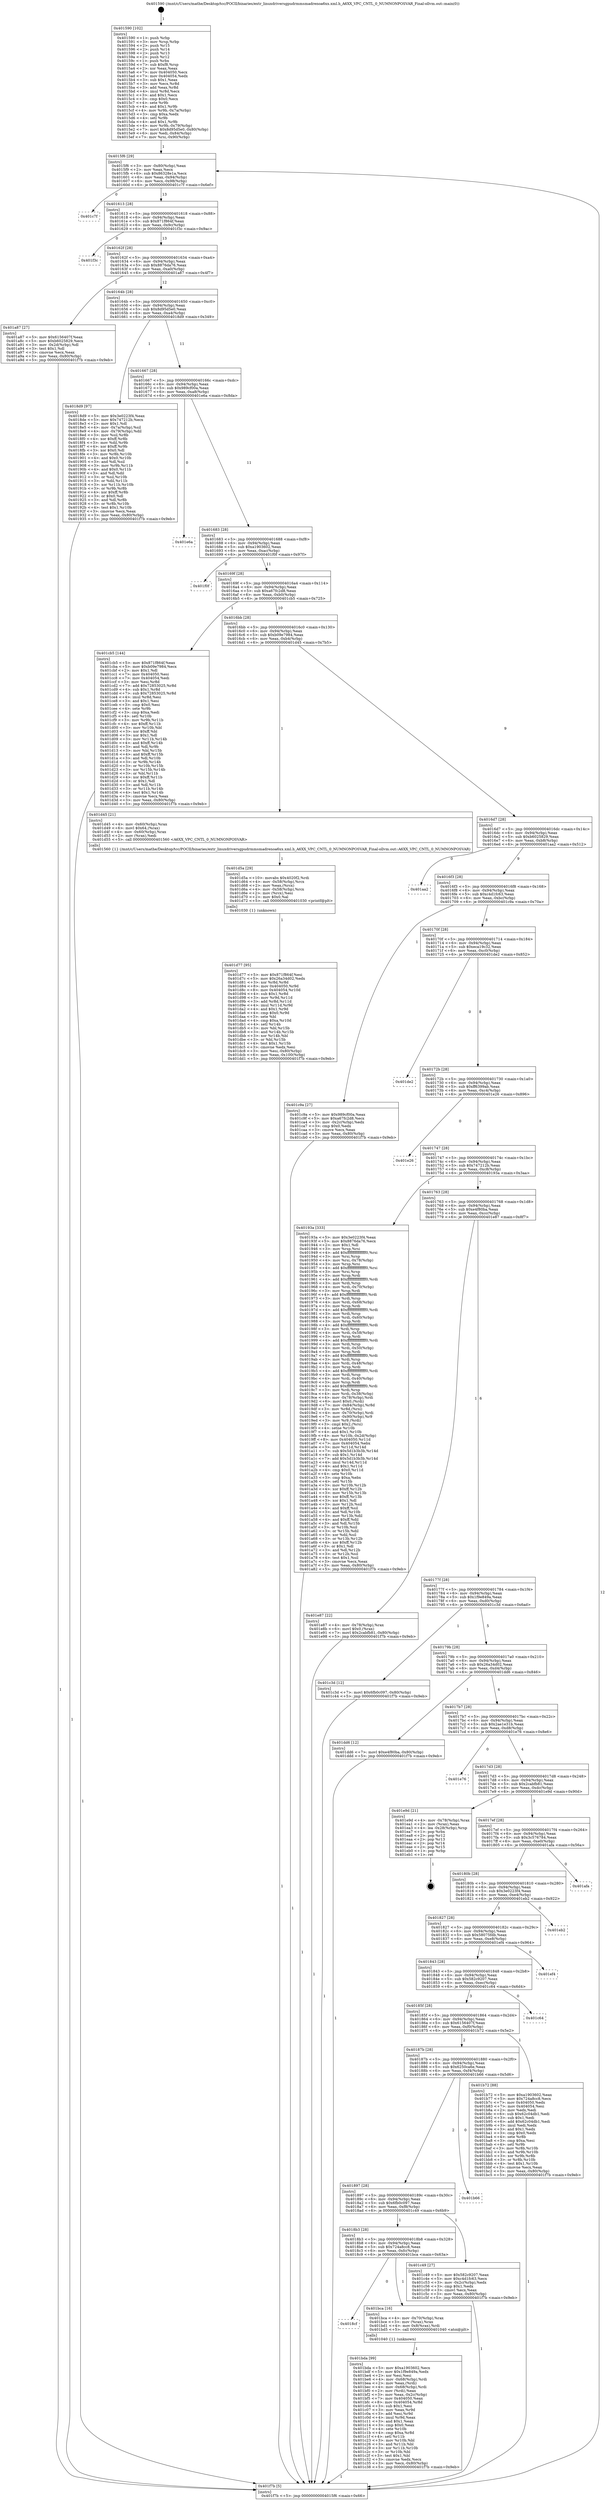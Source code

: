 digraph "0x401590" {
  label = "0x401590 (/mnt/c/Users/mathe/Desktop/tcc/POCII/binaries/extr_linuxdriversgpudrmmsmadrenoa6xx.xml.h_A6XX_VPC_CNTL_0_NUMNONPOSVAR_Final-ollvm.out::main(0))"
  labelloc = "t"
  node[shape=record]

  Entry [label="",width=0.3,height=0.3,shape=circle,fillcolor=black,style=filled]
  "0x4015f6" [label="{
     0x4015f6 [29]\l
     | [instrs]\l
     &nbsp;&nbsp;0x4015f6 \<+3\>: mov -0x80(%rbp),%eax\l
     &nbsp;&nbsp;0x4015f9 \<+2\>: mov %eax,%ecx\l
     &nbsp;&nbsp;0x4015fb \<+6\>: sub $0x86328e1a,%ecx\l
     &nbsp;&nbsp;0x401601 \<+6\>: mov %eax,-0x94(%rbp)\l
     &nbsp;&nbsp;0x401607 \<+6\>: mov %ecx,-0x98(%rbp)\l
     &nbsp;&nbsp;0x40160d \<+6\>: je 0000000000401c7f \<main+0x6ef\>\l
  }"]
  "0x401c7f" [label="{
     0x401c7f\l
  }", style=dashed]
  "0x401613" [label="{
     0x401613 [28]\l
     | [instrs]\l
     &nbsp;&nbsp;0x401613 \<+5\>: jmp 0000000000401618 \<main+0x88\>\l
     &nbsp;&nbsp;0x401618 \<+6\>: mov -0x94(%rbp),%eax\l
     &nbsp;&nbsp;0x40161e \<+5\>: sub $0x871f864f,%eax\l
     &nbsp;&nbsp;0x401623 \<+6\>: mov %eax,-0x9c(%rbp)\l
     &nbsp;&nbsp;0x401629 \<+6\>: je 0000000000401f3c \<main+0x9ac\>\l
  }"]
  Exit [label="",width=0.3,height=0.3,shape=circle,fillcolor=black,style=filled,peripheries=2]
  "0x401f3c" [label="{
     0x401f3c\l
  }", style=dashed]
  "0x40162f" [label="{
     0x40162f [28]\l
     | [instrs]\l
     &nbsp;&nbsp;0x40162f \<+5\>: jmp 0000000000401634 \<main+0xa4\>\l
     &nbsp;&nbsp;0x401634 \<+6\>: mov -0x94(%rbp),%eax\l
     &nbsp;&nbsp;0x40163a \<+5\>: sub $0x8876da76,%eax\l
     &nbsp;&nbsp;0x40163f \<+6\>: mov %eax,-0xa0(%rbp)\l
     &nbsp;&nbsp;0x401645 \<+6\>: je 0000000000401a87 \<main+0x4f7\>\l
  }"]
  "0x401d77" [label="{
     0x401d77 [95]\l
     | [instrs]\l
     &nbsp;&nbsp;0x401d77 \<+5\>: mov $0x871f864f,%esi\l
     &nbsp;&nbsp;0x401d7c \<+5\>: mov $0x26a34d02,%edx\l
     &nbsp;&nbsp;0x401d81 \<+3\>: xor %r8d,%r8d\l
     &nbsp;&nbsp;0x401d84 \<+8\>: mov 0x404050,%r9d\l
     &nbsp;&nbsp;0x401d8c \<+8\>: mov 0x404054,%r10d\l
     &nbsp;&nbsp;0x401d94 \<+4\>: sub $0x1,%r8d\l
     &nbsp;&nbsp;0x401d98 \<+3\>: mov %r9d,%r11d\l
     &nbsp;&nbsp;0x401d9b \<+3\>: add %r8d,%r11d\l
     &nbsp;&nbsp;0x401d9e \<+4\>: imul %r11d,%r9d\l
     &nbsp;&nbsp;0x401da2 \<+4\>: and $0x1,%r9d\l
     &nbsp;&nbsp;0x401da6 \<+4\>: cmp $0x0,%r9d\l
     &nbsp;&nbsp;0x401daa \<+3\>: sete %bl\l
     &nbsp;&nbsp;0x401dad \<+4\>: cmp $0xa,%r10d\l
     &nbsp;&nbsp;0x401db1 \<+4\>: setl %r14b\l
     &nbsp;&nbsp;0x401db5 \<+3\>: mov %bl,%r15b\l
     &nbsp;&nbsp;0x401db8 \<+3\>: and %r14b,%r15b\l
     &nbsp;&nbsp;0x401dbb \<+3\>: xor %r14b,%bl\l
     &nbsp;&nbsp;0x401dbe \<+3\>: or %bl,%r15b\l
     &nbsp;&nbsp;0x401dc1 \<+4\>: test $0x1,%r15b\l
     &nbsp;&nbsp;0x401dc5 \<+3\>: cmovne %edx,%esi\l
     &nbsp;&nbsp;0x401dc8 \<+3\>: mov %esi,-0x80(%rbp)\l
     &nbsp;&nbsp;0x401dcb \<+6\>: mov %eax,-0x100(%rbp)\l
     &nbsp;&nbsp;0x401dd1 \<+5\>: jmp 0000000000401f7b \<main+0x9eb\>\l
  }"]
  "0x401a87" [label="{
     0x401a87 [27]\l
     | [instrs]\l
     &nbsp;&nbsp;0x401a87 \<+5\>: mov $0x6156407f,%eax\l
     &nbsp;&nbsp;0x401a8c \<+5\>: mov $0xb6025829,%ecx\l
     &nbsp;&nbsp;0x401a91 \<+3\>: mov -0x2d(%rbp),%dl\l
     &nbsp;&nbsp;0x401a94 \<+3\>: test $0x1,%dl\l
     &nbsp;&nbsp;0x401a97 \<+3\>: cmovne %ecx,%eax\l
     &nbsp;&nbsp;0x401a9a \<+3\>: mov %eax,-0x80(%rbp)\l
     &nbsp;&nbsp;0x401a9d \<+5\>: jmp 0000000000401f7b \<main+0x9eb\>\l
  }"]
  "0x40164b" [label="{
     0x40164b [28]\l
     | [instrs]\l
     &nbsp;&nbsp;0x40164b \<+5\>: jmp 0000000000401650 \<main+0xc0\>\l
     &nbsp;&nbsp;0x401650 \<+6\>: mov -0x94(%rbp),%eax\l
     &nbsp;&nbsp;0x401656 \<+5\>: sub $0x8d95d5e0,%eax\l
     &nbsp;&nbsp;0x40165b \<+6\>: mov %eax,-0xa4(%rbp)\l
     &nbsp;&nbsp;0x401661 \<+6\>: je 00000000004018d9 \<main+0x349\>\l
  }"]
  "0x401d5a" [label="{
     0x401d5a [29]\l
     | [instrs]\l
     &nbsp;&nbsp;0x401d5a \<+10\>: movabs $0x4020f2,%rdi\l
     &nbsp;&nbsp;0x401d64 \<+4\>: mov -0x58(%rbp),%rcx\l
     &nbsp;&nbsp;0x401d68 \<+2\>: mov %eax,(%rcx)\l
     &nbsp;&nbsp;0x401d6a \<+4\>: mov -0x58(%rbp),%rcx\l
     &nbsp;&nbsp;0x401d6e \<+2\>: mov (%rcx),%esi\l
     &nbsp;&nbsp;0x401d70 \<+2\>: mov $0x0,%al\l
     &nbsp;&nbsp;0x401d72 \<+5\>: call 0000000000401030 \<printf@plt\>\l
     | [calls]\l
     &nbsp;&nbsp;0x401030 \{1\} (unknown)\l
  }"]
  "0x4018d9" [label="{
     0x4018d9 [97]\l
     | [instrs]\l
     &nbsp;&nbsp;0x4018d9 \<+5\>: mov $0x3e0223f4,%eax\l
     &nbsp;&nbsp;0x4018de \<+5\>: mov $0x747212b,%ecx\l
     &nbsp;&nbsp;0x4018e3 \<+2\>: mov $0x1,%dl\l
     &nbsp;&nbsp;0x4018e5 \<+4\>: mov -0x7a(%rbp),%sil\l
     &nbsp;&nbsp;0x4018e9 \<+4\>: mov -0x79(%rbp),%dil\l
     &nbsp;&nbsp;0x4018ed \<+3\>: mov %sil,%r8b\l
     &nbsp;&nbsp;0x4018f0 \<+4\>: xor $0xff,%r8b\l
     &nbsp;&nbsp;0x4018f4 \<+3\>: mov %dil,%r9b\l
     &nbsp;&nbsp;0x4018f7 \<+4\>: xor $0xff,%r9b\l
     &nbsp;&nbsp;0x4018fb \<+3\>: xor $0x0,%dl\l
     &nbsp;&nbsp;0x4018fe \<+3\>: mov %r8b,%r10b\l
     &nbsp;&nbsp;0x401901 \<+4\>: and $0x0,%r10b\l
     &nbsp;&nbsp;0x401905 \<+3\>: and %dl,%sil\l
     &nbsp;&nbsp;0x401908 \<+3\>: mov %r9b,%r11b\l
     &nbsp;&nbsp;0x40190b \<+4\>: and $0x0,%r11b\l
     &nbsp;&nbsp;0x40190f \<+3\>: and %dl,%dil\l
     &nbsp;&nbsp;0x401912 \<+3\>: or %sil,%r10b\l
     &nbsp;&nbsp;0x401915 \<+3\>: or %dil,%r11b\l
     &nbsp;&nbsp;0x401918 \<+3\>: xor %r11b,%r10b\l
     &nbsp;&nbsp;0x40191b \<+3\>: or %r9b,%r8b\l
     &nbsp;&nbsp;0x40191e \<+4\>: xor $0xff,%r8b\l
     &nbsp;&nbsp;0x401922 \<+3\>: or $0x0,%dl\l
     &nbsp;&nbsp;0x401925 \<+3\>: and %dl,%r8b\l
     &nbsp;&nbsp;0x401928 \<+3\>: or %r8b,%r10b\l
     &nbsp;&nbsp;0x40192b \<+4\>: test $0x1,%r10b\l
     &nbsp;&nbsp;0x40192f \<+3\>: cmovne %ecx,%eax\l
     &nbsp;&nbsp;0x401932 \<+3\>: mov %eax,-0x80(%rbp)\l
     &nbsp;&nbsp;0x401935 \<+5\>: jmp 0000000000401f7b \<main+0x9eb\>\l
  }"]
  "0x401667" [label="{
     0x401667 [28]\l
     | [instrs]\l
     &nbsp;&nbsp;0x401667 \<+5\>: jmp 000000000040166c \<main+0xdc\>\l
     &nbsp;&nbsp;0x40166c \<+6\>: mov -0x94(%rbp),%eax\l
     &nbsp;&nbsp;0x401672 \<+5\>: sub $0x989cf00a,%eax\l
     &nbsp;&nbsp;0x401677 \<+6\>: mov %eax,-0xa8(%rbp)\l
     &nbsp;&nbsp;0x40167d \<+6\>: je 0000000000401e6a \<main+0x8da\>\l
  }"]
  "0x401f7b" [label="{
     0x401f7b [5]\l
     | [instrs]\l
     &nbsp;&nbsp;0x401f7b \<+5\>: jmp 00000000004015f6 \<main+0x66\>\l
  }"]
  "0x401590" [label="{
     0x401590 [102]\l
     | [instrs]\l
     &nbsp;&nbsp;0x401590 \<+1\>: push %rbp\l
     &nbsp;&nbsp;0x401591 \<+3\>: mov %rsp,%rbp\l
     &nbsp;&nbsp;0x401594 \<+2\>: push %r15\l
     &nbsp;&nbsp;0x401596 \<+2\>: push %r14\l
     &nbsp;&nbsp;0x401598 \<+2\>: push %r13\l
     &nbsp;&nbsp;0x40159a \<+2\>: push %r12\l
     &nbsp;&nbsp;0x40159c \<+1\>: push %rbx\l
     &nbsp;&nbsp;0x40159d \<+7\>: sub $0xf8,%rsp\l
     &nbsp;&nbsp;0x4015a4 \<+2\>: xor %eax,%eax\l
     &nbsp;&nbsp;0x4015a6 \<+7\>: mov 0x404050,%ecx\l
     &nbsp;&nbsp;0x4015ad \<+7\>: mov 0x404054,%edx\l
     &nbsp;&nbsp;0x4015b4 \<+3\>: sub $0x1,%eax\l
     &nbsp;&nbsp;0x4015b7 \<+3\>: mov %ecx,%r8d\l
     &nbsp;&nbsp;0x4015ba \<+3\>: add %eax,%r8d\l
     &nbsp;&nbsp;0x4015bd \<+4\>: imul %r8d,%ecx\l
     &nbsp;&nbsp;0x4015c1 \<+3\>: and $0x1,%ecx\l
     &nbsp;&nbsp;0x4015c4 \<+3\>: cmp $0x0,%ecx\l
     &nbsp;&nbsp;0x4015c7 \<+4\>: sete %r9b\l
     &nbsp;&nbsp;0x4015cb \<+4\>: and $0x1,%r9b\l
     &nbsp;&nbsp;0x4015cf \<+4\>: mov %r9b,-0x7a(%rbp)\l
     &nbsp;&nbsp;0x4015d3 \<+3\>: cmp $0xa,%edx\l
     &nbsp;&nbsp;0x4015d6 \<+4\>: setl %r9b\l
     &nbsp;&nbsp;0x4015da \<+4\>: and $0x1,%r9b\l
     &nbsp;&nbsp;0x4015de \<+4\>: mov %r9b,-0x79(%rbp)\l
     &nbsp;&nbsp;0x4015e2 \<+7\>: movl $0x8d95d5e0,-0x80(%rbp)\l
     &nbsp;&nbsp;0x4015e9 \<+6\>: mov %edi,-0x84(%rbp)\l
     &nbsp;&nbsp;0x4015ef \<+7\>: mov %rsi,-0x90(%rbp)\l
  }"]
  "0x401bda" [label="{
     0x401bda [99]\l
     | [instrs]\l
     &nbsp;&nbsp;0x401bda \<+5\>: mov $0xa1903602,%ecx\l
     &nbsp;&nbsp;0x401bdf \<+5\>: mov $0x1f9e849a,%edx\l
     &nbsp;&nbsp;0x401be4 \<+2\>: xor %esi,%esi\l
     &nbsp;&nbsp;0x401be6 \<+4\>: mov -0x68(%rbp),%rdi\l
     &nbsp;&nbsp;0x401bea \<+2\>: mov %eax,(%rdi)\l
     &nbsp;&nbsp;0x401bec \<+4\>: mov -0x68(%rbp),%rdi\l
     &nbsp;&nbsp;0x401bf0 \<+2\>: mov (%rdi),%eax\l
     &nbsp;&nbsp;0x401bf2 \<+3\>: mov %eax,-0x2c(%rbp)\l
     &nbsp;&nbsp;0x401bf5 \<+7\>: mov 0x404050,%eax\l
     &nbsp;&nbsp;0x401bfc \<+8\>: mov 0x404054,%r8d\l
     &nbsp;&nbsp;0x401c04 \<+3\>: sub $0x1,%esi\l
     &nbsp;&nbsp;0x401c07 \<+3\>: mov %eax,%r9d\l
     &nbsp;&nbsp;0x401c0a \<+3\>: add %esi,%r9d\l
     &nbsp;&nbsp;0x401c0d \<+4\>: imul %r9d,%eax\l
     &nbsp;&nbsp;0x401c11 \<+3\>: and $0x1,%eax\l
     &nbsp;&nbsp;0x401c14 \<+3\>: cmp $0x0,%eax\l
     &nbsp;&nbsp;0x401c17 \<+4\>: sete %r10b\l
     &nbsp;&nbsp;0x401c1b \<+4\>: cmp $0xa,%r8d\l
     &nbsp;&nbsp;0x401c1f \<+4\>: setl %r11b\l
     &nbsp;&nbsp;0x401c23 \<+3\>: mov %r10b,%bl\l
     &nbsp;&nbsp;0x401c26 \<+3\>: and %r11b,%bl\l
     &nbsp;&nbsp;0x401c29 \<+3\>: xor %r11b,%r10b\l
     &nbsp;&nbsp;0x401c2c \<+3\>: or %r10b,%bl\l
     &nbsp;&nbsp;0x401c2f \<+3\>: test $0x1,%bl\l
     &nbsp;&nbsp;0x401c32 \<+3\>: cmovne %edx,%ecx\l
     &nbsp;&nbsp;0x401c35 \<+3\>: mov %ecx,-0x80(%rbp)\l
     &nbsp;&nbsp;0x401c38 \<+5\>: jmp 0000000000401f7b \<main+0x9eb\>\l
  }"]
  "0x401e6a" [label="{
     0x401e6a\l
  }", style=dashed]
  "0x401683" [label="{
     0x401683 [28]\l
     | [instrs]\l
     &nbsp;&nbsp;0x401683 \<+5\>: jmp 0000000000401688 \<main+0xf8\>\l
     &nbsp;&nbsp;0x401688 \<+6\>: mov -0x94(%rbp),%eax\l
     &nbsp;&nbsp;0x40168e \<+5\>: sub $0xa1903602,%eax\l
     &nbsp;&nbsp;0x401693 \<+6\>: mov %eax,-0xac(%rbp)\l
     &nbsp;&nbsp;0x401699 \<+6\>: je 0000000000401f0f \<main+0x97f\>\l
  }"]
  "0x4018cf" [label="{
     0x4018cf\l
  }", style=dashed]
  "0x401f0f" [label="{
     0x401f0f\l
  }", style=dashed]
  "0x40169f" [label="{
     0x40169f [28]\l
     | [instrs]\l
     &nbsp;&nbsp;0x40169f \<+5\>: jmp 00000000004016a4 \<main+0x114\>\l
     &nbsp;&nbsp;0x4016a4 \<+6\>: mov -0x94(%rbp),%eax\l
     &nbsp;&nbsp;0x4016aa \<+5\>: sub $0xa67fc2d8,%eax\l
     &nbsp;&nbsp;0x4016af \<+6\>: mov %eax,-0xb0(%rbp)\l
     &nbsp;&nbsp;0x4016b5 \<+6\>: je 0000000000401cb5 \<main+0x725\>\l
  }"]
  "0x401bca" [label="{
     0x401bca [16]\l
     | [instrs]\l
     &nbsp;&nbsp;0x401bca \<+4\>: mov -0x70(%rbp),%rax\l
     &nbsp;&nbsp;0x401bce \<+3\>: mov (%rax),%rax\l
     &nbsp;&nbsp;0x401bd1 \<+4\>: mov 0x8(%rax),%rdi\l
     &nbsp;&nbsp;0x401bd5 \<+5\>: call 0000000000401040 \<atoi@plt\>\l
     | [calls]\l
     &nbsp;&nbsp;0x401040 \{1\} (unknown)\l
  }"]
  "0x401cb5" [label="{
     0x401cb5 [144]\l
     | [instrs]\l
     &nbsp;&nbsp;0x401cb5 \<+5\>: mov $0x871f864f,%eax\l
     &nbsp;&nbsp;0x401cba \<+5\>: mov $0xb09e7984,%ecx\l
     &nbsp;&nbsp;0x401cbf \<+2\>: mov $0x1,%dl\l
     &nbsp;&nbsp;0x401cc1 \<+7\>: mov 0x404050,%esi\l
     &nbsp;&nbsp;0x401cc8 \<+7\>: mov 0x404054,%edi\l
     &nbsp;&nbsp;0x401ccf \<+3\>: mov %esi,%r8d\l
     &nbsp;&nbsp;0x401cd2 \<+7\>: add $0x72853025,%r8d\l
     &nbsp;&nbsp;0x401cd9 \<+4\>: sub $0x1,%r8d\l
     &nbsp;&nbsp;0x401cdd \<+7\>: sub $0x72853025,%r8d\l
     &nbsp;&nbsp;0x401ce4 \<+4\>: imul %r8d,%esi\l
     &nbsp;&nbsp;0x401ce8 \<+3\>: and $0x1,%esi\l
     &nbsp;&nbsp;0x401ceb \<+3\>: cmp $0x0,%esi\l
     &nbsp;&nbsp;0x401cee \<+4\>: sete %r9b\l
     &nbsp;&nbsp;0x401cf2 \<+3\>: cmp $0xa,%edi\l
     &nbsp;&nbsp;0x401cf5 \<+4\>: setl %r10b\l
     &nbsp;&nbsp;0x401cf9 \<+3\>: mov %r9b,%r11b\l
     &nbsp;&nbsp;0x401cfc \<+4\>: xor $0xff,%r11b\l
     &nbsp;&nbsp;0x401d00 \<+3\>: mov %r10b,%bl\l
     &nbsp;&nbsp;0x401d03 \<+3\>: xor $0xff,%bl\l
     &nbsp;&nbsp;0x401d06 \<+3\>: xor $0x1,%dl\l
     &nbsp;&nbsp;0x401d09 \<+3\>: mov %r11b,%r14b\l
     &nbsp;&nbsp;0x401d0c \<+4\>: and $0xff,%r14b\l
     &nbsp;&nbsp;0x401d10 \<+3\>: and %dl,%r9b\l
     &nbsp;&nbsp;0x401d13 \<+3\>: mov %bl,%r15b\l
     &nbsp;&nbsp;0x401d16 \<+4\>: and $0xff,%r15b\l
     &nbsp;&nbsp;0x401d1a \<+3\>: and %dl,%r10b\l
     &nbsp;&nbsp;0x401d1d \<+3\>: or %r9b,%r14b\l
     &nbsp;&nbsp;0x401d20 \<+3\>: or %r10b,%r15b\l
     &nbsp;&nbsp;0x401d23 \<+3\>: xor %r15b,%r14b\l
     &nbsp;&nbsp;0x401d26 \<+3\>: or %bl,%r11b\l
     &nbsp;&nbsp;0x401d29 \<+4\>: xor $0xff,%r11b\l
     &nbsp;&nbsp;0x401d2d \<+3\>: or $0x1,%dl\l
     &nbsp;&nbsp;0x401d30 \<+3\>: and %dl,%r11b\l
     &nbsp;&nbsp;0x401d33 \<+3\>: or %r11b,%r14b\l
     &nbsp;&nbsp;0x401d36 \<+4\>: test $0x1,%r14b\l
     &nbsp;&nbsp;0x401d3a \<+3\>: cmovne %ecx,%eax\l
     &nbsp;&nbsp;0x401d3d \<+3\>: mov %eax,-0x80(%rbp)\l
     &nbsp;&nbsp;0x401d40 \<+5\>: jmp 0000000000401f7b \<main+0x9eb\>\l
  }"]
  "0x4016bb" [label="{
     0x4016bb [28]\l
     | [instrs]\l
     &nbsp;&nbsp;0x4016bb \<+5\>: jmp 00000000004016c0 \<main+0x130\>\l
     &nbsp;&nbsp;0x4016c0 \<+6\>: mov -0x94(%rbp),%eax\l
     &nbsp;&nbsp;0x4016c6 \<+5\>: sub $0xb09e7984,%eax\l
     &nbsp;&nbsp;0x4016cb \<+6\>: mov %eax,-0xb4(%rbp)\l
     &nbsp;&nbsp;0x4016d1 \<+6\>: je 0000000000401d45 \<main+0x7b5\>\l
  }"]
  "0x4018b3" [label="{
     0x4018b3 [28]\l
     | [instrs]\l
     &nbsp;&nbsp;0x4018b3 \<+5\>: jmp 00000000004018b8 \<main+0x328\>\l
     &nbsp;&nbsp;0x4018b8 \<+6\>: mov -0x94(%rbp),%eax\l
     &nbsp;&nbsp;0x4018be \<+5\>: sub $0x724a8cc8,%eax\l
     &nbsp;&nbsp;0x4018c3 \<+6\>: mov %eax,-0xfc(%rbp)\l
     &nbsp;&nbsp;0x4018c9 \<+6\>: je 0000000000401bca \<main+0x63a\>\l
  }"]
  "0x401d45" [label="{
     0x401d45 [21]\l
     | [instrs]\l
     &nbsp;&nbsp;0x401d45 \<+4\>: mov -0x60(%rbp),%rax\l
     &nbsp;&nbsp;0x401d49 \<+6\>: movl $0x64,(%rax)\l
     &nbsp;&nbsp;0x401d4f \<+4\>: mov -0x60(%rbp),%rax\l
     &nbsp;&nbsp;0x401d53 \<+2\>: mov (%rax),%edi\l
     &nbsp;&nbsp;0x401d55 \<+5\>: call 0000000000401560 \<A6XX_VPC_CNTL_0_NUMNONPOSVAR\>\l
     | [calls]\l
     &nbsp;&nbsp;0x401560 \{1\} (/mnt/c/Users/mathe/Desktop/tcc/POCII/binaries/extr_linuxdriversgpudrmmsmadrenoa6xx.xml.h_A6XX_VPC_CNTL_0_NUMNONPOSVAR_Final-ollvm.out::A6XX_VPC_CNTL_0_NUMNONPOSVAR)\l
  }"]
  "0x4016d7" [label="{
     0x4016d7 [28]\l
     | [instrs]\l
     &nbsp;&nbsp;0x4016d7 \<+5\>: jmp 00000000004016dc \<main+0x14c\>\l
     &nbsp;&nbsp;0x4016dc \<+6\>: mov -0x94(%rbp),%eax\l
     &nbsp;&nbsp;0x4016e2 \<+5\>: sub $0xb6025829,%eax\l
     &nbsp;&nbsp;0x4016e7 \<+6\>: mov %eax,-0xb8(%rbp)\l
     &nbsp;&nbsp;0x4016ed \<+6\>: je 0000000000401aa2 \<main+0x512\>\l
  }"]
  "0x401c49" [label="{
     0x401c49 [27]\l
     | [instrs]\l
     &nbsp;&nbsp;0x401c49 \<+5\>: mov $0x582c9207,%eax\l
     &nbsp;&nbsp;0x401c4e \<+5\>: mov $0xc4d1fc63,%ecx\l
     &nbsp;&nbsp;0x401c53 \<+3\>: mov -0x2c(%rbp),%edx\l
     &nbsp;&nbsp;0x401c56 \<+3\>: cmp $0x1,%edx\l
     &nbsp;&nbsp;0x401c59 \<+3\>: cmovl %ecx,%eax\l
     &nbsp;&nbsp;0x401c5c \<+3\>: mov %eax,-0x80(%rbp)\l
     &nbsp;&nbsp;0x401c5f \<+5\>: jmp 0000000000401f7b \<main+0x9eb\>\l
  }"]
  "0x401aa2" [label="{
     0x401aa2\l
  }", style=dashed]
  "0x4016f3" [label="{
     0x4016f3 [28]\l
     | [instrs]\l
     &nbsp;&nbsp;0x4016f3 \<+5\>: jmp 00000000004016f8 \<main+0x168\>\l
     &nbsp;&nbsp;0x4016f8 \<+6\>: mov -0x94(%rbp),%eax\l
     &nbsp;&nbsp;0x4016fe \<+5\>: sub $0xc4d1fc63,%eax\l
     &nbsp;&nbsp;0x401703 \<+6\>: mov %eax,-0xbc(%rbp)\l
     &nbsp;&nbsp;0x401709 \<+6\>: je 0000000000401c9a \<main+0x70a\>\l
  }"]
  "0x401897" [label="{
     0x401897 [28]\l
     | [instrs]\l
     &nbsp;&nbsp;0x401897 \<+5\>: jmp 000000000040189c \<main+0x30c\>\l
     &nbsp;&nbsp;0x40189c \<+6\>: mov -0x94(%rbp),%eax\l
     &nbsp;&nbsp;0x4018a2 \<+5\>: sub $0x6fb0c097,%eax\l
     &nbsp;&nbsp;0x4018a7 \<+6\>: mov %eax,-0xf8(%rbp)\l
     &nbsp;&nbsp;0x4018ad \<+6\>: je 0000000000401c49 \<main+0x6b9\>\l
  }"]
  "0x401c9a" [label="{
     0x401c9a [27]\l
     | [instrs]\l
     &nbsp;&nbsp;0x401c9a \<+5\>: mov $0x989cf00a,%eax\l
     &nbsp;&nbsp;0x401c9f \<+5\>: mov $0xa67fc2d8,%ecx\l
     &nbsp;&nbsp;0x401ca4 \<+3\>: mov -0x2c(%rbp),%edx\l
     &nbsp;&nbsp;0x401ca7 \<+3\>: cmp $0x0,%edx\l
     &nbsp;&nbsp;0x401caa \<+3\>: cmove %ecx,%eax\l
     &nbsp;&nbsp;0x401cad \<+3\>: mov %eax,-0x80(%rbp)\l
     &nbsp;&nbsp;0x401cb0 \<+5\>: jmp 0000000000401f7b \<main+0x9eb\>\l
  }"]
  "0x40170f" [label="{
     0x40170f [28]\l
     | [instrs]\l
     &nbsp;&nbsp;0x40170f \<+5\>: jmp 0000000000401714 \<main+0x184\>\l
     &nbsp;&nbsp;0x401714 \<+6\>: mov -0x94(%rbp),%eax\l
     &nbsp;&nbsp;0x40171a \<+5\>: sub $0xeca19c32,%eax\l
     &nbsp;&nbsp;0x40171f \<+6\>: mov %eax,-0xc0(%rbp)\l
     &nbsp;&nbsp;0x401725 \<+6\>: je 0000000000401de2 \<main+0x852\>\l
  }"]
  "0x401b66" [label="{
     0x401b66\l
  }", style=dashed]
  "0x401de2" [label="{
     0x401de2\l
  }", style=dashed]
  "0x40172b" [label="{
     0x40172b [28]\l
     | [instrs]\l
     &nbsp;&nbsp;0x40172b \<+5\>: jmp 0000000000401730 \<main+0x1a0\>\l
     &nbsp;&nbsp;0x401730 \<+6\>: mov -0x94(%rbp),%eax\l
     &nbsp;&nbsp;0x401736 \<+5\>: sub $0xff6399ab,%eax\l
     &nbsp;&nbsp;0x40173b \<+6\>: mov %eax,-0xc4(%rbp)\l
     &nbsp;&nbsp;0x401741 \<+6\>: je 0000000000401e26 \<main+0x896\>\l
  }"]
  "0x40187b" [label="{
     0x40187b [28]\l
     | [instrs]\l
     &nbsp;&nbsp;0x40187b \<+5\>: jmp 0000000000401880 \<main+0x2f0\>\l
     &nbsp;&nbsp;0x401880 \<+6\>: mov -0x94(%rbp),%eax\l
     &nbsp;&nbsp;0x401886 \<+5\>: sub $0x6250ca6e,%eax\l
     &nbsp;&nbsp;0x40188b \<+6\>: mov %eax,-0xf4(%rbp)\l
     &nbsp;&nbsp;0x401891 \<+6\>: je 0000000000401b66 \<main+0x5d6\>\l
  }"]
  "0x401e26" [label="{
     0x401e26\l
  }", style=dashed]
  "0x401747" [label="{
     0x401747 [28]\l
     | [instrs]\l
     &nbsp;&nbsp;0x401747 \<+5\>: jmp 000000000040174c \<main+0x1bc\>\l
     &nbsp;&nbsp;0x40174c \<+6\>: mov -0x94(%rbp),%eax\l
     &nbsp;&nbsp;0x401752 \<+5\>: sub $0x747212b,%eax\l
     &nbsp;&nbsp;0x401757 \<+6\>: mov %eax,-0xc8(%rbp)\l
     &nbsp;&nbsp;0x40175d \<+6\>: je 000000000040193a \<main+0x3aa\>\l
  }"]
  "0x401b72" [label="{
     0x401b72 [88]\l
     | [instrs]\l
     &nbsp;&nbsp;0x401b72 \<+5\>: mov $0xa1903602,%eax\l
     &nbsp;&nbsp;0x401b77 \<+5\>: mov $0x724a8cc8,%ecx\l
     &nbsp;&nbsp;0x401b7c \<+7\>: mov 0x404050,%edx\l
     &nbsp;&nbsp;0x401b83 \<+7\>: mov 0x404054,%esi\l
     &nbsp;&nbsp;0x401b8a \<+2\>: mov %edx,%edi\l
     &nbsp;&nbsp;0x401b8c \<+6\>: sub $0x62c04db1,%edi\l
     &nbsp;&nbsp;0x401b92 \<+3\>: sub $0x1,%edi\l
     &nbsp;&nbsp;0x401b95 \<+6\>: add $0x62c04db1,%edi\l
     &nbsp;&nbsp;0x401b9b \<+3\>: imul %edi,%edx\l
     &nbsp;&nbsp;0x401b9e \<+3\>: and $0x1,%edx\l
     &nbsp;&nbsp;0x401ba1 \<+3\>: cmp $0x0,%edx\l
     &nbsp;&nbsp;0x401ba4 \<+4\>: sete %r8b\l
     &nbsp;&nbsp;0x401ba8 \<+3\>: cmp $0xa,%esi\l
     &nbsp;&nbsp;0x401bab \<+4\>: setl %r9b\l
     &nbsp;&nbsp;0x401baf \<+3\>: mov %r8b,%r10b\l
     &nbsp;&nbsp;0x401bb2 \<+3\>: and %r9b,%r10b\l
     &nbsp;&nbsp;0x401bb5 \<+3\>: xor %r9b,%r8b\l
     &nbsp;&nbsp;0x401bb8 \<+3\>: or %r8b,%r10b\l
     &nbsp;&nbsp;0x401bbb \<+4\>: test $0x1,%r10b\l
     &nbsp;&nbsp;0x401bbf \<+3\>: cmovne %ecx,%eax\l
     &nbsp;&nbsp;0x401bc2 \<+3\>: mov %eax,-0x80(%rbp)\l
     &nbsp;&nbsp;0x401bc5 \<+5\>: jmp 0000000000401f7b \<main+0x9eb\>\l
  }"]
  "0x40193a" [label="{
     0x40193a [333]\l
     | [instrs]\l
     &nbsp;&nbsp;0x40193a \<+5\>: mov $0x3e0223f4,%eax\l
     &nbsp;&nbsp;0x40193f \<+5\>: mov $0x8876da76,%ecx\l
     &nbsp;&nbsp;0x401944 \<+2\>: mov $0x1,%dl\l
     &nbsp;&nbsp;0x401946 \<+3\>: mov %rsp,%rsi\l
     &nbsp;&nbsp;0x401949 \<+4\>: add $0xfffffffffffffff0,%rsi\l
     &nbsp;&nbsp;0x40194d \<+3\>: mov %rsi,%rsp\l
     &nbsp;&nbsp;0x401950 \<+4\>: mov %rsi,-0x78(%rbp)\l
     &nbsp;&nbsp;0x401954 \<+3\>: mov %rsp,%rsi\l
     &nbsp;&nbsp;0x401957 \<+4\>: add $0xfffffffffffffff0,%rsi\l
     &nbsp;&nbsp;0x40195b \<+3\>: mov %rsi,%rsp\l
     &nbsp;&nbsp;0x40195e \<+3\>: mov %rsp,%rdi\l
     &nbsp;&nbsp;0x401961 \<+4\>: add $0xfffffffffffffff0,%rdi\l
     &nbsp;&nbsp;0x401965 \<+3\>: mov %rdi,%rsp\l
     &nbsp;&nbsp;0x401968 \<+4\>: mov %rdi,-0x70(%rbp)\l
     &nbsp;&nbsp;0x40196c \<+3\>: mov %rsp,%rdi\l
     &nbsp;&nbsp;0x40196f \<+4\>: add $0xfffffffffffffff0,%rdi\l
     &nbsp;&nbsp;0x401973 \<+3\>: mov %rdi,%rsp\l
     &nbsp;&nbsp;0x401976 \<+4\>: mov %rdi,-0x68(%rbp)\l
     &nbsp;&nbsp;0x40197a \<+3\>: mov %rsp,%rdi\l
     &nbsp;&nbsp;0x40197d \<+4\>: add $0xfffffffffffffff0,%rdi\l
     &nbsp;&nbsp;0x401981 \<+3\>: mov %rdi,%rsp\l
     &nbsp;&nbsp;0x401984 \<+4\>: mov %rdi,-0x60(%rbp)\l
     &nbsp;&nbsp;0x401988 \<+3\>: mov %rsp,%rdi\l
     &nbsp;&nbsp;0x40198b \<+4\>: add $0xfffffffffffffff0,%rdi\l
     &nbsp;&nbsp;0x40198f \<+3\>: mov %rdi,%rsp\l
     &nbsp;&nbsp;0x401992 \<+4\>: mov %rdi,-0x58(%rbp)\l
     &nbsp;&nbsp;0x401996 \<+3\>: mov %rsp,%rdi\l
     &nbsp;&nbsp;0x401999 \<+4\>: add $0xfffffffffffffff0,%rdi\l
     &nbsp;&nbsp;0x40199d \<+3\>: mov %rdi,%rsp\l
     &nbsp;&nbsp;0x4019a0 \<+4\>: mov %rdi,-0x50(%rbp)\l
     &nbsp;&nbsp;0x4019a4 \<+3\>: mov %rsp,%rdi\l
     &nbsp;&nbsp;0x4019a7 \<+4\>: add $0xfffffffffffffff0,%rdi\l
     &nbsp;&nbsp;0x4019ab \<+3\>: mov %rdi,%rsp\l
     &nbsp;&nbsp;0x4019ae \<+4\>: mov %rdi,-0x48(%rbp)\l
     &nbsp;&nbsp;0x4019b2 \<+3\>: mov %rsp,%rdi\l
     &nbsp;&nbsp;0x4019b5 \<+4\>: add $0xfffffffffffffff0,%rdi\l
     &nbsp;&nbsp;0x4019b9 \<+3\>: mov %rdi,%rsp\l
     &nbsp;&nbsp;0x4019bc \<+4\>: mov %rdi,-0x40(%rbp)\l
     &nbsp;&nbsp;0x4019c0 \<+3\>: mov %rsp,%rdi\l
     &nbsp;&nbsp;0x4019c3 \<+4\>: add $0xfffffffffffffff0,%rdi\l
     &nbsp;&nbsp;0x4019c7 \<+3\>: mov %rdi,%rsp\l
     &nbsp;&nbsp;0x4019ca \<+4\>: mov %rdi,-0x38(%rbp)\l
     &nbsp;&nbsp;0x4019ce \<+4\>: mov -0x78(%rbp),%rdi\l
     &nbsp;&nbsp;0x4019d2 \<+6\>: movl $0x0,(%rdi)\l
     &nbsp;&nbsp;0x4019d8 \<+7\>: mov -0x84(%rbp),%r8d\l
     &nbsp;&nbsp;0x4019df \<+3\>: mov %r8d,(%rsi)\l
     &nbsp;&nbsp;0x4019e2 \<+4\>: mov -0x70(%rbp),%rdi\l
     &nbsp;&nbsp;0x4019e6 \<+7\>: mov -0x90(%rbp),%r9\l
     &nbsp;&nbsp;0x4019ed \<+3\>: mov %r9,(%rdi)\l
     &nbsp;&nbsp;0x4019f0 \<+3\>: cmpl $0x2,(%rsi)\l
     &nbsp;&nbsp;0x4019f3 \<+4\>: setne %r10b\l
     &nbsp;&nbsp;0x4019f7 \<+4\>: and $0x1,%r10b\l
     &nbsp;&nbsp;0x4019fb \<+4\>: mov %r10b,-0x2d(%rbp)\l
     &nbsp;&nbsp;0x4019ff \<+8\>: mov 0x404050,%r11d\l
     &nbsp;&nbsp;0x401a07 \<+7\>: mov 0x404054,%ebx\l
     &nbsp;&nbsp;0x401a0e \<+3\>: mov %r11d,%r14d\l
     &nbsp;&nbsp;0x401a11 \<+7\>: sub $0x5d1b3b3b,%r14d\l
     &nbsp;&nbsp;0x401a18 \<+4\>: sub $0x1,%r14d\l
     &nbsp;&nbsp;0x401a1c \<+7\>: add $0x5d1b3b3b,%r14d\l
     &nbsp;&nbsp;0x401a23 \<+4\>: imul %r14d,%r11d\l
     &nbsp;&nbsp;0x401a27 \<+4\>: and $0x1,%r11d\l
     &nbsp;&nbsp;0x401a2b \<+4\>: cmp $0x0,%r11d\l
     &nbsp;&nbsp;0x401a2f \<+4\>: sete %r10b\l
     &nbsp;&nbsp;0x401a33 \<+3\>: cmp $0xa,%ebx\l
     &nbsp;&nbsp;0x401a36 \<+4\>: setl %r15b\l
     &nbsp;&nbsp;0x401a3a \<+3\>: mov %r10b,%r12b\l
     &nbsp;&nbsp;0x401a3d \<+4\>: xor $0xff,%r12b\l
     &nbsp;&nbsp;0x401a41 \<+3\>: mov %r15b,%r13b\l
     &nbsp;&nbsp;0x401a44 \<+4\>: xor $0xff,%r13b\l
     &nbsp;&nbsp;0x401a48 \<+3\>: xor $0x1,%dl\l
     &nbsp;&nbsp;0x401a4b \<+3\>: mov %r12b,%sil\l
     &nbsp;&nbsp;0x401a4e \<+4\>: and $0xff,%sil\l
     &nbsp;&nbsp;0x401a52 \<+3\>: and %dl,%r10b\l
     &nbsp;&nbsp;0x401a55 \<+3\>: mov %r13b,%dil\l
     &nbsp;&nbsp;0x401a58 \<+4\>: and $0xff,%dil\l
     &nbsp;&nbsp;0x401a5c \<+3\>: and %dl,%r15b\l
     &nbsp;&nbsp;0x401a5f \<+3\>: or %r10b,%sil\l
     &nbsp;&nbsp;0x401a62 \<+3\>: or %r15b,%dil\l
     &nbsp;&nbsp;0x401a65 \<+3\>: xor %dil,%sil\l
     &nbsp;&nbsp;0x401a68 \<+3\>: or %r13b,%r12b\l
     &nbsp;&nbsp;0x401a6b \<+4\>: xor $0xff,%r12b\l
     &nbsp;&nbsp;0x401a6f \<+3\>: or $0x1,%dl\l
     &nbsp;&nbsp;0x401a72 \<+3\>: and %dl,%r12b\l
     &nbsp;&nbsp;0x401a75 \<+3\>: or %r12b,%sil\l
     &nbsp;&nbsp;0x401a78 \<+4\>: test $0x1,%sil\l
     &nbsp;&nbsp;0x401a7c \<+3\>: cmovne %ecx,%eax\l
     &nbsp;&nbsp;0x401a7f \<+3\>: mov %eax,-0x80(%rbp)\l
     &nbsp;&nbsp;0x401a82 \<+5\>: jmp 0000000000401f7b \<main+0x9eb\>\l
  }"]
  "0x401763" [label="{
     0x401763 [28]\l
     | [instrs]\l
     &nbsp;&nbsp;0x401763 \<+5\>: jmp 0000000000401768 \<main+0x1d8\>\l
     &nbsp;&nbsp;0x401768 \<+6\>: mov -0x94(%rbp),%eax\l
     &nbsp;&nbsp;0x40176e \<+5\>: sub $0xe4f80ba,%eax\l
     &nbsp;&nbsp;0x401773 \<+6\>: mov %eax,-0xcc(%rbp)\l
     &nbsp;&nbsp;0x401779 \<+6\>: je 0000000000401e87 \<main+0x8f7\>\l
  }"]
  "0x40185f" [label="{
     0x40185f [28]\l
     | [instrs]\l
     &nbsp;&nbsp;0x40185f \<+5\>: jmp 0000000000401864 \<main+0x2d4\>\l
     &nbsp;&nbsp;0x401864 \<+6\>: mov -0x94(%rbp),%eax\l
     &nbsp;&nbsp;0x40186a \<+5\>: sub $0x6156407f,%eax\l
     &nbsp;&nbsp;0x40186f \<+6\>: mov %eax,-0xf0(%rbp)\l
     &nbsp;&nbsp;0x401875 \<+6\>: je 0000000000401b72 \<main+0x5e2\>\l
  }"]
  "0x401c64" [label="{
     0x401c64\l
  }", style=dashed]
  "0x401e87" [label="{
     0x401e87 [22]\l
     | [instrs]\l
     &nbsp;&nbsp;0x401e87 \<+4\>: mov -0x78(%rbp),%rax\l
     &nbsp;&nbsp;0x401e8b \<+6\>: movl $0x0,(%rax)\l
     &nbsp;&nbsp;0x401e91 \<+7\>: movl $0x2cabfb81,-0x80(%rbp)\l
     &nbsp;&nbsp;0x401e98 \<+5\>: jmp 0000000000401f7b \<main+0x9eb\>\l
  }"]
  "0x40177f" [label="{
     0x40177f [28]\l
     | [instrs]\l
     &nbsp;&nbsp;0x40177f \<+5\>: jmp 0000000000401784 \<main+0x1f4\>\l
     &nbsp;&nbsp;0x401784 \<+6\>: mov -0x94(%rbp),%eax\l
     &nbsp;&nbsp;0x40178a \<+5\>: sub $0x1f9e849a,%eax\l
     &nbsp;&nbsp;0x40178f \<+6\>: mov %eax,-0xd0(%rbp)\l
     &nbsp;&nbsp;0x401795 \<+6\>: je 0000000000401c3d \<main+0x6ad\>\l
  }"]
  "0x401843" [label="{
     0x401843 [28]\l
     | [instrs]\l
     &nbsp;&nbsp;0x401843 \<+5\>: jmp 0000000000401848 \<main+0x2b8\>\l
     &nbsp;&nbsp;0x401848 \<+6\>: mov -0x94(%rbp),%eax\l
     &nbsp;&nbsp;0x40184e \<+5\>: sub $0x582c9207,%eax\l
     &nbsp;&nbsp;0x401853 \<+6\>: mov %eax,-0xec(%rbp)\l
     &nbsp;&nbsp;0x401859 \<+6\>: je 0000000000401c64 \<main+0x6d4\>\l
  }"]
  "0x401c3d" [label="{
     0x401c3d [12]\l
     | [instrs]\l
     &nbsp;&nbsp;0x401c3d \<+7\>: movl $0x6fb0c097,-0x80(%rbp)\l
     &nbsp;&nbsp;0x401c44 \<+5\>: jmp 0000000000401f7b \<main+0x9eb\>\l
  }"]
  "0x40179b" [label="{
     0x40179b [28]\l
     | [instrs]\l
     &nbsp;&nbsp;0x40179b \<+5\>: jmp 00000000004017a0 \<main+0x210\>\l
     &nbsp;&nbsp;0x4017a0 \<+6\>: mov -0x94(%rbp),%eax\l
     &nbsp;&nbsp;0x4017a6 \<+5\>: sub $0x26a34d02,%eax\l
     &nbsp;&nbsp;0x4017ab \<+6\>: mov %eax,-0xd4(%rbp)\l
     &nbsp;&nbsp;0x4017b1 \<+6\>: je 0000000000401dd6 \<main+0x846\>\l
  }"]
  "0x401ef4" [label="{
     0x401ef4\l
  }", style=dashed]
  "0x401dd6" [label="{
     0x401dd6 [12]\l
     | [instrs]\l
     &nbsp;&nbsp;0x401dd6 \<+7\>: movl $0xe4f80ba,-0x80(%rbp)\l
     &nbsp;&nbsp;0x401ddd \<+5\>: jmp 0000000000401f7b \<main+0x9eb\>\l
  }"]
  "0x4017b7" [label="{
     0x4017b7 [28]\l
     | [instrs]\l
     &nbsp;&nbsp;0x4017b7 \<+5\>: jmp 00000000004017bc \<main+0x22c\>\l
     &nbsp;&nbsp;0x4017bc \<+6\>: mov -0x94(%rbp),%eax\l
     &nbsp;&nbsp;0x4017c2 \<+5\>: sub $0x2ae1e31b,%eax\l
     &nbsp;&nbsp;0x4017c7 \<+6\>: mov %eax,-0xd8(%rbp)\l
     &nbsp;&nbsp;0x4017cd \<+6\>: je 0000000000401e76 \<main+0x8e6\>\l
  }"]
  "0x401827" [label="{
     0x401827 [28]\l
     | [instrs]\l
     &nbsp;&nbsp;0x401827 \<+5\>: jmp 000000000040182c \<main+0x29c\>\l
     &nbsp;&nbsp;0x40182c \<+6\>: mov -0x94(%rbp),%eax\l
     &nbsp;&nbsp;0x401832 \<+5\>: sub $0x58075fdb,%eax\l
     &nbsp;&nbsp;0x401837 \<+6\>: mov %eax,-0xe8(%rbp)\l
     &nbsp;&nbsp;0x40183d \<+6\>: je 0000000000401ef4 \<main+0x964\>\l
  }"]
  "0x401e76" [label="{
     0x401e76\l
  }", style=dashed]
  "0x4017d3" [label="{
     0x4017d3 [28]\l
     | [instrs]\l
     &nbsp;&nbsp;0x4017d3 \<+5\>: jmp 00000000004017d8 \<main+0x248\>\l
     &nbsp;&nbsp;0x4017d8 \<+6\>: mov -0x94(%rbp),%eax\l
     &nbsp;&nbsp;0x4017de \<+5\>: sub $0x2cabfb81,%eax\l
     &nbsp;&nbsp;0x4017e3 \<+6\>: mov %eax,-0xdc(%rbp)\l
     &nbsp;&nbsp;0x4017e9 \<+6\>: je 0000000000401e9d \<main+0x90d\>\l
  }"]
  "0x401eb2" [label="{
     0x401eb2\l
  }", style=dashed]
  "0x401e9d" [label="{
     0x401e9d [21]\l
     | [instrs]\l
     &nbsp;&nbsp;0x401e9d \<+4\>: mov -0x78(%rbp),%rax\l
     &nbsp;&nbsp;0x401ea1 \<+2\>: mov (%rax),%eax\l
     &nbsp;&nbsp;0x401ea3 \<+4\>: lea -0x28(%rbp),%rsp\l
     &nbsp;&nbsp;0x401ea7 \<+1\>: pop %rbx\l
     &nbsp;&nbsp;0x401ea8 \<+2\>: pop %r12\l
     &nbsp;&nbsp;0x401eaa \<+2\>: pop %r13\l
     &nbsp;&nbsp;0x401eac \<+2\>: pop %r14\l
     &nbsp;&nbsp;0x401eae \<+2\>: pop %r15\l
     &nbsp;&nbsp;0x401eb0 \<+1\>: pop %rbp\l
     &nbsp;&nbsp;0x401eb1 \<+1\>: ret\l
  }"]
  "0x4017ef" [label="{
     0x4017ef [28]\l
     | [instrs]\l
     &nbsp;&nbsp;0x4017ef \<+5\>: jmp 00000000004017f4 \<main+0x264\>\l
     &nbsp;&nbsp;0x4017f4 \<+6\>: mov -0x94(%rbp),%eax\l
     &nbsp;&nbsp;0x4017fa \<+5\>: sub $0x3c576784,%eax\l
     &nbsp;&nbsp;0x4017ff \<+6\>: mov %eax,-0xe0(%rbp)\l
     &nbsp;&nbsp;0x401805 \<+6\>: je 0000000000401afa \<main+0x56a\>\l
  }"]
  "0x40180b" [label="{
     0x40180b [28]\l
     | [instrs]\l
     &nbsp;&nbsp;0x40180b \<+5\>: jmp 0000000000401810 \<main+0x280\>\l
     &nbsp;&nbsp;0x401810 \<+6\>: mov -0x94(%rbp),%eax\l
     &nbsp;&nbsp;0x401816 \<+5\>: sub $0x3e0223f4,%eax\l
     &nbsp;&nbsp;0x40181b \<+6\>: mov %eax,-0xe4(%rbp)\l
     &nbsp;&nbsp;0x401821 \<+6\>: je 0000000000401eb2 \<main+0x922\>\l
  }"]
  "0x401afa" [label="{
     0x401afa\l
  }", style=dashed]
  Entry -> "0x401590" [label=" 1"]
  "0x4015f6" -> "0x401c7f" [label=" 0"]
  "0x4015f6" -> "0x401613" [label=" 13"]
  "0x401e9d" -> Exit [label=" 1"]
  "0x401613" -> "0x401f3c" [label=" 0"]
  "0x401613" -> "0x40162f" [label=" 13"]
  "0x401e87" -> "0x401f7b" [label=" 1"]
  "0x40162f" -> "0x401a87" [label=" 1"]
  "0x40162f" -> "0x40164b" [label=" 12"]
  "0x401dd6" -> "0x401f7b" [label=" 1"]
  "0x40164b" -> "0x4018d9" [label=" 1"]
  "0x40164b" -> "0x401667" [label=" 11"]
  "0x4018d9" -> "0x401f7b" [label=" 1"]
  "0x401590" -> "0x4015f6" [label=" 1"]
  "0x401f7b" -> "0x4015f6" [label=" 12"]
  "0x401d77" -> "0x401f7b" [label=" 1"]
  "0x401667" -> "0x401e6a" [label=" 0"]
  "0x401667" -> "0x401683" [label=" 11"]
  "0x401d5a" -> "0x401d77" [label=" 1"]
  "0x401683" -> "0x401f0f" [label=" 0"]
  "0x401683" -> "0x40169f" [label=" 11"]
  "0x401d45" -> "0x401d5a" [label=" 1"]
  "0x40169f" -> "0x401cb5" [label=" 1"]
  "0x40169f" -> "0x4016bb" [label=" 10"]
  "0x401cb5" -> "0x401f7b" [label=" 1"]
  "0x4016bb" -> "0x401d45" [label=" 1"]
  "0x4016bb" -> "0x4016d7" [label=" 9"]
  "0x401c49" -> "0x401f7b" [label=" 1"]
  "0x4016d7" -> "0x401aa2" [label=" 0"]
  "0x4016d7" -> "0x4016f3" [label=" 9"]
  "0x401c3d" -> "0x401f7b" [label=" 1"]
  "0x4016f3" -> "0x401c9a" [label=" 1"]
  "0x4016f3" -> "0x40170f" [label=" 8"]
  "0x401bca" -> "0x401bda" [label=" 1"]
  "0x40170f" -> "0x401de2" [label=" 0"]
  "0x40170f" -> "0x40172b" [label=" 8"]
  "0x4018b3" -> "0x4018cf" [label=" 0"]
  "0x40172b" -> "0x401e26" [label=" 0"]
  "0x40172b" -> "0x401747" [label=" 8"]
  "0x401c9a" -> "0x401f7b" [label=" 1"]
  "0x401747" -> "0x40193a" [label=" 1"]
  "0x401747" -> "0x401763" [label=" 7"]
  "0x401897" -> "0x4018b3" [label=" 1"]
  "0x40193a" -> "0x401f7b" [label=" 1"]
  "0x401a87" -> "0x401f7b" [label=" 1"]
  "0x401bda" -> "0x401f7b" [label=" 1"]
  "0x401763" -> "0x401e87" [label=" 1"]
  "0x401763" -> "0x40177f" [label=" 6"]
  "0x40187b" -> "0x401897" [label=" 2"]
  "0x40177f" -> "0x401c3d" [label=" 1"]
  "0x40177f" -> "0x40179b" [label=" 5"]
  "0x4018b3" -> "0x401bca" [label=" 1"]
  "0x40179b" -> "0x401dd6" [label=" 1"]
  "0x40179b" -> "0x4017b7" [label=" 4"]
  "0x401b72" -> "0x401f7b" [label=" 1"]
  "0x4017b7" -> "0x401e76" [label=" 0"]
  "0x4017b7" -> "0x4017d3" [label=" 4"]
  "0x40185f" -> "0x401b72" [label=" 1"]
  "0x4017d3" -> "0x401e9d" [label=" 1"]
  "0x4017d3" -> "0x4017ef" [label=" 3"]
  "0x401897" -> "0x401c49" [label=" 1"]
  "0x4017ef" -> "0x401afa" [label=" 0"]
  "0x4017ef" -> "0x40180b" [label=" 3"]
  "0x401843" -> "0x40185f" [label=" 3"]
  "0x40180b" -> "0x401eb2" [label=" 0"]
  "0x40180b" -> "0x401827" [label=" 3"]
  "0x40185f" -> "0x40187b" [label=" 2"]
  "0x401827" -> "0x401ef4" [label=" 0"]
  "0x401827" -> "0x401843" [label=" 3"]
  "0x40187b" -> "0x401b66" [label=" 0"]
  "0x401843" -> "0x401c64" [label=" 0"]
}
